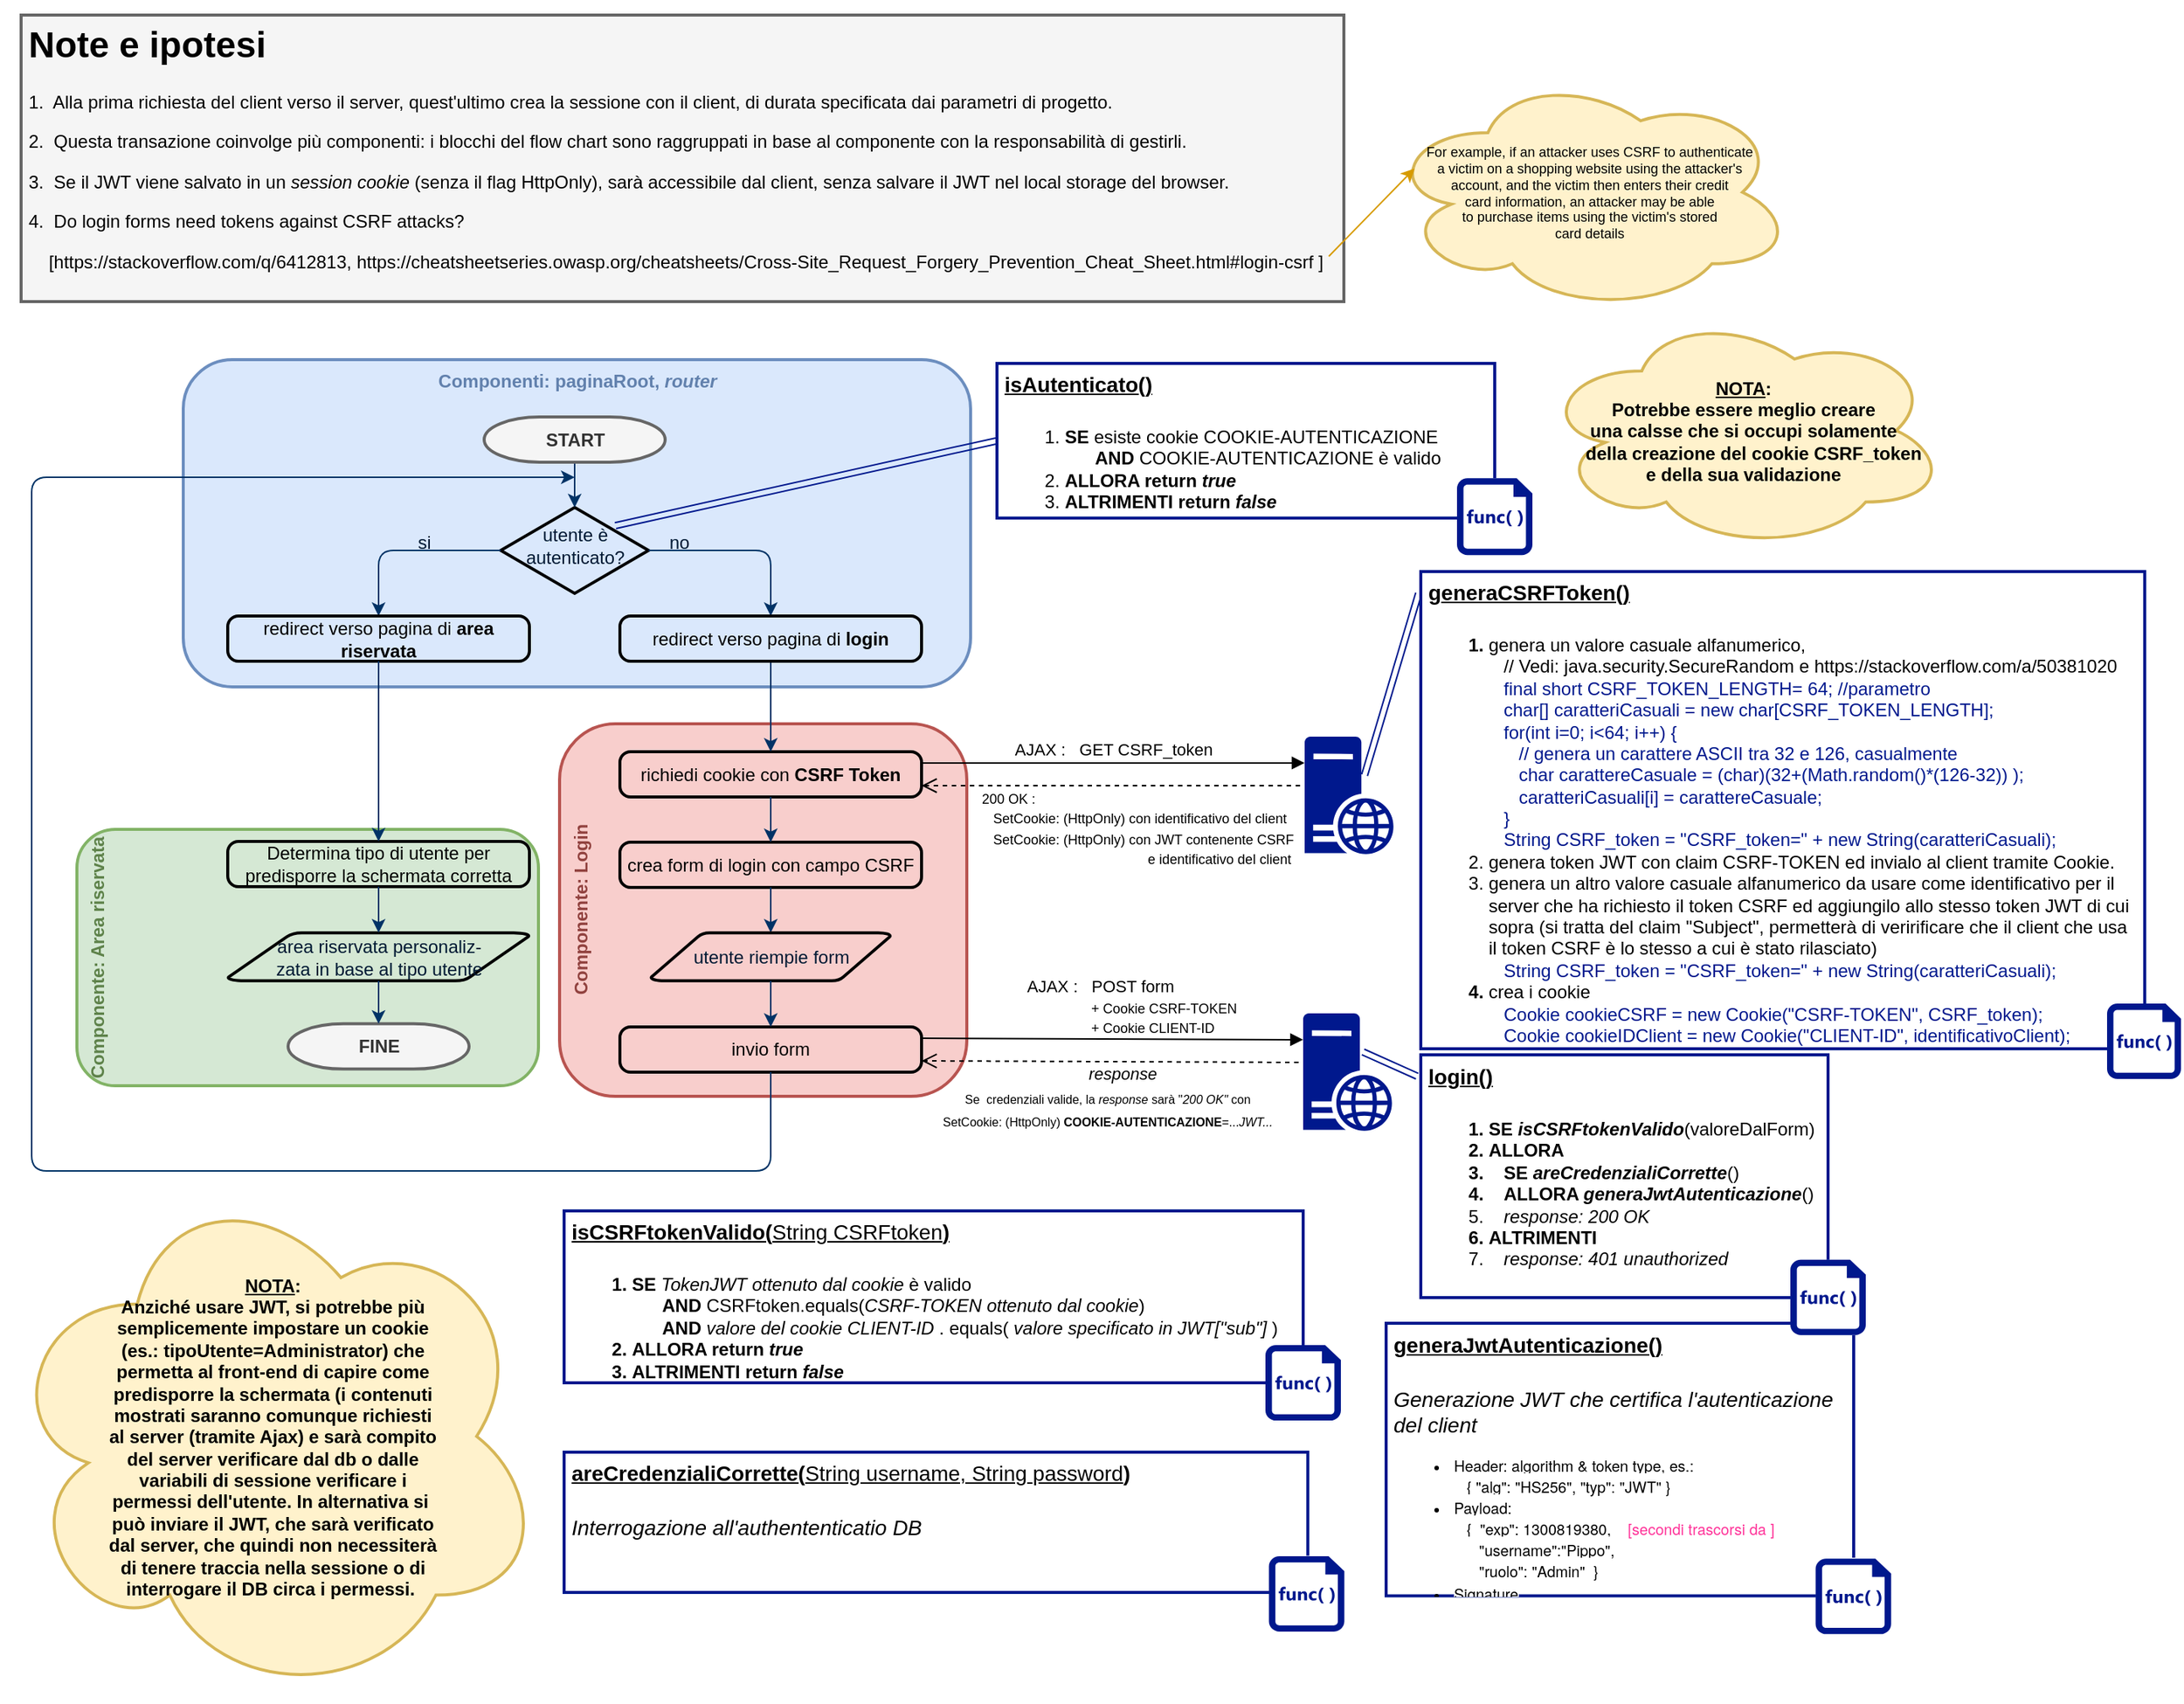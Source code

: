 <mxfile version="11.3.0" type="device" pages="1"><diagram id="6a731a19-8d31-9384-78a2-239565b7b9f0" name="Page-1"><mxGraphModel dx="1656" dy="951" grid="1" gridSize="10" guides="1" tooltips="1" connect="1" arrows="1" fold="1" page="1" pageScale="1" pageWidth="1169" pageHeight="827" background="#ffffff" math="0" shadow="0"><root><mxCell id="0"/><mxCell id="1" parent="0"/><mxCell id="oleyeUPzkzpeR8vLhJTs-179" value="&lt;b&gt;&lt;font color=&quot;#91423f&quot;&gt;Componente: Login&lt;/font&gt;&lt;/b&gt;" style="rounded=1;whiteSpace=wrap;html=1;shadow=0;strokeColor=#b85450;strokeWidth=2;fillColor=#f8cecc;align=center;horizontal=0;verticalAlign=top;" parent="1" vertex="1"><mxGeometry x="400" y="480" width="270" height="247" as="geometry"/></mxCell><mxCell id="oleyeUPzkzpeR8vLhJTs-168" value="&lt;b&gt;&lt;font color=&quot;#6281ad&quot;&gt;Componenti: paginaRoot,&amp;nbsp;&lt;i&gt;router&lt;/i&gt;&lt;/font&gt;&lt;/b&gt;" style="rounded=1;whiteSpace=wrap;html=1;shadow=0;strokeColor=#6c8ebf;strokeWidth=2;fillColor=#dae8fc;align=center;horizontal=0;verticalAlign=top;rotation=90;" parent="1" vertex="1"><mxGeometry x="303" y="86" width="217" height="522" as="geometry"/></mxCell><mxCell id="oleyeUPzkzpeR8vLhJTs-55" value="utente è&lt;br&gt;autenticato?" style="shape=mxgraph.flowchart.decision;fillColor=none;strokeColor=#000000;strokeWidth=2;gradientColor=none;gradientDirection=north;fontColor=#001933;fontStyle=0;html=1;verticalAlign=middle;spacing=0;spacingTop=-7;" parent="1" vertex="1"><mxGeometry x="361" y="336.5" width="98" height="57" as="geometry"/></mxCell><mxCell id="oleyeUPzkzpeR8vLhJTs-171" style="fontColor=#001933;fontStyle=1;strokeColor=#003366;strokeWidth=1;html=1;exitX=0.5;exitY=1;exitDx=0;exitDy=0;exitPerimeter=0;entryX=0.5;entryY=0;entryDx=0;entryDy=0;entryPerimeter=0;" parent="1" source="2" target="oleyeUPzkzpeR8vLhJTs-55" edge="1"><mxGeometry relative="1" as="geometry"><mxPoint x="550" y="478.5" as="sourcePoint"/><mxPoint x="550" y="508.5" as="targetPoint"/></mxGeometry></mxCell><mxCell id="oleyeUPzkzpeR8vLhJTs-167" value="&lt;b&gt;&lt;font color=&quot;#5e824a&quot;&gt;Componente: Area riservata&lt;/font&gt;&lt;/b&gt;" style="rounded=1;whiteSpace=wrap;html=1;shadow=0;strokeColor=#82b366;strokeWidth=2;fillColor=#d5e8d4;align=center;horizontal=0;verticalAlign=top;" parent="1" vertex="1"><mxGeometry x="80" y="550" width="306" height="170" as="geometry"/></mxCell><mxCell id="2" value="&lt;b&gt;START&lt;/b&gt;" style="shape=mxgraph.flowchart.terminator;fillColor=#f5f5f5;strokeColor=#666666;strokeWidth=2;gradientDirection=north;fontStyle=0;html=1;fontColor=#333333;" parent="1" vertex="1"><mxGeometry x="350" y="276.5" width="120" height="30" as="geometry"/></mxCell><mxCell id="14" value="no" style="text;fontColor=#001933;fontStyle=0;html=1;strokeColor=none;gradientColor=none;fillColor=none;strokeWidth=2;align=center;" parent="1" vertex="1"><mxGeometry x="459" y="345.5" width="40" height="26" as="geometry"/></mxCell><mxCell id="oleyeUPzkzpeR8vLhJTs-66" value="" style="group" parent="1" vertex="1" connectable="0"><mxGeometry x="690" y="241" width="335" height="129" as="geometry"/></mxCell><mxCell id="oleyeUPzkzpeR8vLhJTs-59" value="&lt;h1&gt;&lt;font style=&quot;font-size: 14px&quot;&gt;&lt;u&gt;isAutenticato()&lt;/u&gt;&lt;/font&gt;&lt;/h1&gt;&lt;p&gt;&lt;/p&gt;&lt;ol&gt;&lt;li&gt;&lt;b&gt;SE&lt;/b&gt; esiste cookie COOKIE-AUTENTICAZIONE&lt;br&gt;&amp;nbsp; &amp;nbsp; &amp;nbsp; &lt;b&gt;AND &lt;/b&gt;COOKIE-AUTENTICAZIONE è valido&lt;/li&gt;&lt;li&gt;&lt;b&gt;ALLORA return &lt;i&gt;true&lt;/i&gt;&lt;/b&gt;&lt;/li&gt;&lt;li&gt;&lt;b&gt;ALTRIMENTI return &lt;i&gt;false&lt;/i&gt;&lt;/b&gt;&lt;/li&gt;&lt;/ol&gt;&lt;p&gt;&lt;/p&gt;" style="text;html=1;spacing=5;spacingTop=-29;whiteSpace=wrap;overflow=hidden;rounded=0;strokeColor=#00188D;fillColor=none;strokeWidth=2;" parent="oleyeUPzkzpeR8vLhJTs-66" vertex="1"><mxGeometry width="330" height="102.566" as="geometry"/></mxCell><mxCell id="oleyeUPzkzpeR8vLhJTs-65" value="" style="group;aspect=fixed;" parent="oleyeUPzkzpeR8vLhJTs-66" vertex="1" connectable="0"><mxGeometry x="305.0" y="76.131" width="50" height="50" as="geometry"/></mxCell><mxCell id="oleyeUPzkzpeR8vLhJTs-62" value="" style="whiteSpace=wrap;html=1;aspect=fixed;shadow=0;fillColor=#ffffff;strokeColor=none;" parent="oleyeUPzkzpeR8vLhJTs-65" vertex="1"><mxGeometry width="50" height="50" as="geometry"/></mxCell><mxCell id="oleyeUPzkzpeR8vLhJTs-61" value="" style="aspect=fixed;pointerEvents=1;shadow=0;dashed=0;html=1;strokeColor=none;labelPosition=center;verticalLabelPosition=bottom;verticalAlign=top;align=center;fillColor=#00188D;shape=mxgraph.mscae.enterprise.code_file" parent="oleyeUPzkzpeR8vLhJTs-65" vertex="1"><mxGeometry width="50" height="51.02" as="geometry"/></mxCell><mxCell id="oleyeUPzkzpeR8vLhJTs-68" value="&lt;span style=&quot;white-space: normal&quot;&gt;crea form di login con campo CSRF&lt;/span&gt;" style="rounded=1;whiteSpace=wrap;html=1;absoluteArcSize=1;arcSize=14;strokeWidth=2;shadow=0;fillColor=none;gradientColor=none;" parent="1" vertex="1"><mxGeometry x="440" y="558.5" width="200" height="30" as="geometry"/></mxCell><mxCell id="oleyeUPzkzpeR8vLhJTs-71" value="" style="aspect=fixed;pointerEvents=1;shadow=0;dashed=0;html=1;strokeColor=none;labelPosition=center;verticalLabelPosition=bottom;verticalAlign=top;align=center;fillColor=#00188D;shape=mxgraph.mscae.enterprise.web_server" parent="1" vertex="1"><mxGeometry x="894" y="488.5" width="59" height="78" as="geometry"/></mxCell><mxCell id="oleyeUPzkzpeR8vLhJTs-72" value="AJAX :&amp;nbsp; &amp;nbsp;GET CSRF_token" style="html=1;verticalAlign=bottom;endArrow=block;entryX=0;entryY=0.224;entryDx=0;entryDy=0;entryPerimeter=0;exitX=1;exitY=0.25;exitDx=0;exitDy=0;" parent="1" source="oleyeUPzkzpeR8vLhJTs-89" target="oleyeUPzkzpeR8vLhJTs-71" edge="1"><mxGeometry width="80" relative="1" as="geometry"><mxPoint x="660" y="506" as="sourcePoint"/><mxPoint x="731" y="498" as="targetPoint"/></mxGeometry></mxCell><mxCell id="oleyeUPzkzpeR8vLhJTs-73" value="&lt;font style=&quot;font-size: 9px&quot;&gt;200 OK :&lt;br&gt;&amp;nbsp; &amp;nbsp;SetCookie: (HttpOnly) con identificativo del client&lt;br&gt;&amp;nbsp; &amp;nbsp;SetCookie: (HttpOnly) con JWT contenente CSRF&lt;br&gt;&amp;nbsp; &amp;nbsp; &amp;nbsp; &amp;nbsp; &amp;nbsp; &amp;nbsp; &amp;nbsp; &amp;nbsp; &amp;nbsp; &amp;nbsp; &amp;nbsp; &amp;nbsp; &amp;nbsp; &amp;nbsp; &amp;nbsp; &amp;nbsp; &amp;nbsp; &amp;nbsp; &amp;nbsp; &amp;nbsp; &amp;nbsp; &amp;nbsp; e identificativo del client&lt;br&gt;&lt;/font&gt;" style="html=1;verticalAlign=bottom;endArrow=open;dashed=1;endSize=8;exitX=-0.051;exitY=0.417;exitDx=0;exitDy=0;exitPerimeter=0;entryX=1;entryY=0.75;entryDx=0;entryDy=0;align=left;" parent="1" source="oleyeUPzkzpeR8vLhJTs-71" target="oleyeUPzkzpeR8vLhJTs-89" edge="1"><mxGeometry x="0.697" y="57" relative="1" as="geometry"><mxPoint x="786" y="565.5" as="sourcePoint"/><mxPoint x="660" y="521" as="targetPoint"/><mxPoint as="offset"/></mxGeometry></mxCell><mxCell id="oleyeUPzkzpeR8vLhJTs-79" value="&lt;h1&gt;&lt;font color=&quot;#000000&quot;&gt;Note e ipotesi&lt;/font&gt;&lt;/h1&gt;&lt;p&gt;&lt;font color=&quot;#000000&quot;&gt;1.&amp;nbsp; Alla prima richiesta del client verso il server, quest'ultimo crea la sessione con il client, di durata specificata dai parametri di progetto.&lt;/font&gt;&lt;/p&gt;&lt;p&gt;&lt;font color=&quot;#000000&quot;&gt;2.&amp;nbsp; Questa transazione coinvolge più componenti: i blocchi del flow chart sono raggruppati in base al componente con la responsabilità di gestirli.&lt;/font&gt;&lt;/p&gt;&lt;p&gt;&lt;font color=&quot;#000000&quot;&gt;3.&amp;nbsp; Se il JWT viene salvato in un &lt;i&gt;session cookie&lt;/i&gt;&amp;nbsp;(senza il flag HttpOnly), sarà accessibile dal client, senza salvare il JWT nel local storage del browser.&lt;/font&gt;&lt;/p&gt;&lt;p&gt;&lt;font color=&quot;#000000&quot;&gt;4.&amp;nbsp; Do login forms need tokens against CSRF attacks?&lt;br&gt;&lt;/font&gt;&lt;/p&gt;&lt;font color=&quot;#000000&quot;&gt;&amp;nbsp; &amp;nbsp; [https://stackoverflow.com/q/6412813,&amp;nbsp;https://cheatsheetseries.owasp.org/cheatsheets/Cross-Site_Request_Forgery_Prevention_Cheat_Sheet.html#login-csrf&amp;nbsp;&lt;/font&gt;&lt;span style=&quot;color: rgb(0 , 0 , 0)&quot;&gt;]&lt;/span&gt;&lt;font color=&quot;#000000&quot;&gt;&lt;br&gt;&lt;/font&gt;&lt;font color=&quot;#000000&quot;&gt;&lt;br&gt;&lt;/font&gt;" style="text;html=1;spacing=5;spacingTop=-20;whiteSpace=wrap;overflow=hidden;rounded=0;shadow=0;strokeColor=#666666;fillColor=#f5f5f5;fontColor=#333333;strokeWidth=2;" parent="1" vertex="1"><mxGeometry x="43" y="10" width="877" height="190" as="geometry"/></mxCell><mxCell id="oleyeUPzkzpeR8vLhJTs-80" value="" style="group" parent="1" vertex="1" connectable="0"><mxGeometry x="971" y="476.5" width="499" height="302" as="geometry"/></mxCell><mxCell id="oleyeUPzkzpeR8vLhJTs-81" value="&lt;h1&gt;&lt;font style=&quot;font-size: 14px&quot;&gt;&lt;u&gt;generaCSRFToken()&lt;/u&gt;&lt;/font&gt;&lt;/h1&gt;&lt;h1&gt;&lt;p style=&quot;font-size: 12px ; font-weight: 400&quot;&gt;&lt;/p&gt;&lt;ol style=&quot;font-size: 12px&quot;&gt;&lt;li&gt;&lt;span style=&quot;font-weight: 400&quot;&gt;genera un valore casuale alfanumerico,&lt;br&gt;&amp;nbsp; &amp;nbsp;// Vedi: java.security.SecureRandom e https://stackoverflow.com/a/50381020&lt;/span&gt;&lt;br&gt;&lt;span style=&quot;font-weight: 400&quot;&gt;&amp;nbsp; &amp;nbsp;&lt;/span&gt;&lt;font color=&quot;#00188d&quot; style=&quot;font-weight: 400&quot;&gt;final short CSRF_TOKEN_LENGTH= 64; //parametro&lt;br&gt;&amp;nbsp; &amp;nbsp;char[] caratteriCasuali = new char[CSRF_TOKEN_LENGTH];&lt;br&gt;&amp;nbsp; &amp;nbsp;for(int i=0; i&amp;lt;64; i++) {&lt;br&gt;&amp;nbsp; &amp;nbsp; &amp;nbsp; // genera un carattere ASCII tra 32 e 126, casualmente&lt;br&gt;&amp;nbsp; &amp;nbsp; &amp;nbsp; char carattereCasuale = (char)(32+(Math.random()*(126-32)) );&lt;br&gt;&amp;nbsp; &amp;nbsp; &amp;nbsp; caratteriCasuali[i] = carattereCasuale;&lt;br&gt;&amp;nbsp; &amp;nbsp;}&lt;br&gt;&amp;nbsp; &amp;nbsp;String CSRF_token = &quot;CSRF_token=&quot; + new String(caratteriCasuali);&lt;/font&gt;&lt;/li&gt;&lt;li style=&quot;font-weight: 400&quot;&gt;genera token JWT con claim CSRF-TOKEN ed invialo al client tramite Cookie.&lt;/li&gt;&lt;li style=&quot;font-weight: 400&quot;&gt;genera un altro valore casuale alfanumerico da usare come identificativo per il server che ha richiesto il token CSRF ed aggiungilo allo stesso token JWT di cui sopra (si tratta del claim &quot;Subject&quot;, permetterà di veririficare che il client che usa il token CSRF è lo stesso a cui è stato rilasciato)&lt;br&gt;&lt;font color=&quot;#00188d&quot;&gt;&amp;nbsp; &amp;nbsp;String CSRF_token = &quot;CSRF_token=&quot; + new String(caratteriCasuali);&lt;br&gt;&lt;/font&gt;&lt;/li&gt;&lt;li&gt;&lt;span style=&quot;font-weight: 400&quot;&gt;crea i cookie&lt;/span&gt;&lt;br&gt;&lt;span style=&quot;font-weight: normal&quot;&gt;&lt;font color=&quot;#00188d&quot;&gt;&amp;nbsp; &amp;nbsp;Cookie cookieCSRF = new Cookie(&quot;CSRF-TOKEN&quot;, CSRF_token);&lt;br&gt;&amp;nbsp; &amp;nbsp;Cookie cookieIDClient = new Cookie(&quot;CLIENT-ID&quot;, identificativoClient);&lt;/font&gt;&lt;/span&gt;&lt;/li&gt;&lt;/ol&gt;&lt;/h1&gt;&lt;p&gt;&lt;/p&gt;" style="text;html=1;spacing=5;spacingTop=-29;whiteSpace=wrap;overflow=hidden;rounded=0;strokeColor=#00188D;fillColor=none;strokeWidth=2;" parent="oleyeUPzkzpeR8vLhJTs-80" vertex="1"><mxGeometry y="-97.458" width="479.943" height="316.438" as="geometry"/></mxCell><mxCell id="oleyeUPzkzpeR8vLhJTs-82" value="" style="group;aspect=fixed;" parent="oleyeUPzkzpeR8vLhJTs-80" vertex="1" connectable="0"><mxGeometry x="455.005" y="189.058" width="49.994" height="49.994" as="geometry"/></mxCell><mxCell id="oleyeUPzkzpeR8vLhJTs-83" value="" style="whiteSpace=wrap;html=1;aspect=fixed;shadow=0;fillColor=#ffffff;strokeColor=none;" parent="oleyeUPzkzpeR8vLhJTs-82" vertex="1"><mxGeometry width="49.994" height="49.994" as="geometry"/></mxCell><mxCell id="oleyeUPzkzpeR8vLhJTs-84" value="" style="aspect=fixed;pointerEvents=1;shadow=0;dashed=0;html=1;strokeColor=none;labelPosition=center;verticalLabelPosition=bottom;verticalAlign=top;align=center;fillColor=#00188D;shape=mxgraph.mscae.enterprise.code_file" parent="oleyeUPzkzpeR8vLhJTs-82" vertex="1"><mxGeometry width="48.994" height="49.994" as="geometry"/></mxCell><mxCell id="oleyeUPzkzpeR8vLhJTs-87" value="" style="shape=link;html=1;exitX=0.673;exitY=0.328;exitDx=0;exitDy=0;exitPerimeter=0;strokeColor=#00188D;entryX=-0.003;entryY=0.046;entryDx=0;entryDy=0;entryPerimeter=0;" parent="1" source="oleyeUPzkzpeR8vLhJTs-71" target="oleyeUPzkzpeR8vLhJTs-81" edge="1"><mxGeometry width="50" height="50" relative="1" as="geometry"><mxPoint x="663" y="341.5" as="sourcePoint"/><mxPoint x="963" y="431.5" as="targetPoint"/></mxGeometry></mxCell><mxCell id="oleyeUPzkzpeR8vLhJTs-88" value="" style="edgeStyle=elbowEdgeStyle;elbow=horizontal;entryX=0.5;entryY=0;exitX=1;exitY=0.5;exitPerimeter=0;fontColor=#001933;fontStyle=1;strokeColor=#003366;strokeWidth=1;html=1;exitDx=0;exitDy=0;entryDx=0;entryDy=0;" parent="1" source="oleyeUPzkzpeR8vLhJTs-55" target="oleyeUPzkzpeR8vLhJTs-67" edge="1"><mxGeometry x="519" y="-118" width="100" height="100" as="geometry"><mxPoint x="507.412" y="271.559" as="sourcePoint"/><mxPoint x="682.706" y="226.853" as="targetPoint"/><Array as="points"><mxPoint x="540" y="356.5"/></Array></mxGeometry></mxCell><mxCell id="oleyeUPzkzpeR8vLhJTs-89" value="richiedi cookie con&amp;nbsp;&lt;b&gt;CSRF Token&lt;/b&gt;" style="rounded=1;whiteSpace=wrap;html=1;absoluteArcSize=1;arcSize=14;strokeWidth=2;shadow=0;fillColor=none;gradientColor=none;" parent="1" vertex="1"><mxGeometry x="440" y="498.5" width="200" height="30" as="geometry"/></mxCell><mxCell id="oleyeUPzkzpeR8vLhJTs-90" style="fontColor=#001933;fontStyle=1;strokeColor=#003366;strokeWidth=1;html=1;exitX=0.5;exitY=1;exitDx=0;exitDy=0;" parent="1" source="oleyeUPzkzpeR8vLhJTs-67" target="oleyeUPzkzpeR8vLhJTs-89" edge="1"><mxGeometry relative="1" as="geometry"><mxPoint x="375" y="626.5" as="sourcePoint"/><mxPoint x="375" y="692.5" as="targetPoint"/></mxGeometry></mxCell><mxCell id="oleyeUPzkzpeR8vLhJTs-91" style="fontColor=#001933;fontStyle=1;strokeColor=#003366;strokeWidth=1;html=1;exitX=0.5;exitY=1;exitDx=0;exitDy=0;entryX=0.5;entryY=0;entryDx=0;entryDy=0;" parent="1" source="oleyeUPzkzpeR8vLhJTs-89" target="oleyeUPzkzpeR8vLhJTs-68" edge="1"><mxGeometry relative="1" as="geometry"><mxPoint x="550" y="478.5" as="sourcePoint"/><mxPoint x="550" y="508.5" as="targetPoint"/></mxGeometry></mxCell><mxCell id="oleyeUPzkzpeR8vLhJTs-94" style="fontColor=#001933;fontStyle=1;strokeColor=#003366;strokeWidth=1;html=1;exitX=0.5;exitY=1;exitDx=0;exitDy=0;entryX=0.5;entryY=0;entryDx=0;entryDy=0;entryPerimeter=0;" parent="1" source="oleyeUPzkzpeR8vLhJTs-68" target="oleyeUPzkzpeR8vLhJTs-95" edge="1"><mxGeometry relative="1" as="geometry"><mxPoint x="550" y="538.5" as="sourcePoint"/><mxPoint x="540" y="623.09" as="targetPoint"/></mxGeometry></mxCell><mxCell id="oleyeUPzkzpeR8vLhJTs-95" value="utente riempie form" style="shape=mxgraph.flowchart.data;fillColor=none;strokeColor=#000000;strokeWidth=2;gradientColor=none;gradientDirection=north;fontColor=#001933;fontStyle=0;html=1;" parent="1" vertex="1"><mxGeometry x="460.5" y="618.5" width="159" height="32" as="geometry"/></mxCell><mxCell id="oleyeUPzkzpeR8vLhJTs-100" value="&lt;span style=&quot;white-space: normal&quot;&gt;invio form&lt;/span&gt;" style="rounded=1;whiteSpace=wrap;html=1;absoluteArcSize=1;arcSize=14;strokeWidth=2;shadow=0;fillColor=none;gradientColor=none;" parent="1" vertex="1"><mxGeometry x="440" y="681" width="200" height="30" as="geometry"/></mxCell><mxCell id="oleyeUPzkzpeR8vLhJTs-101" style="fontColor=#001933;fontStyle=1;strokeColor=#003366;strokeWidth=1;html=1;exitX=0.5;exitY=1;exitDx=0;exitDy=0;exitPerimeter=0;" parent="1" source="oleyeUPzkzpeR8vLhJTs-95" target="oleyeUPzkzpeR8vLhJTs-100" edge="1"><mxGeometry relative="1" as="geometry"><mxPoint x="550" y="661.5" as="sourcePoint"/><mxPoint x="550" y="568.5" as="targetPoint"/></mxGeometry></mxCell><mxCell id="oleyeUPzkzpeR8vLhJTs-102" value="" style="aspect=fixed;pointerEvents=1;shadow=0;dashed=0;html=1;strokeColor=none;labelPosition=center;verticalLabelPosition=bottom;verticalAlign=top;align=center;fillColor=#00188D;shape=mxgraph.mscae.enterprise.web_server" parent="1" vertex="1"><mxGeometry x="893" y="672" width="59" height="78" as="geometry"/></mxCell><mxCell id="oleyeUPzkzpeR8vLhJTs-103" value="AJAX :&amp;nbsp; &amp;nbsp;POST form&lt;br&gt;&lt;font style=&quot;font-size: 9px&quot;&gt;&amp;nbsp; &amp;nbsp; &amp;nbsp; &amp;nbsp; &amp;nbsp; &amp;nbsp; &amp;nbsp; &amp;nbsp; &amp;nbsp;+ Cookie CSRF-TOKEN&lt;br&gt;&amp;nbsp; &amp;nbsp; &amp;nbsp; &amp;nbsp; &amp;nbsp; &amp;nbsp; &amp;nbsp; &amp;nbsp; &amp;nbsp;+ Cookie CLIENT-ID&lt;/font&gt;" style="html=1;verticalAlign=bottom;endArrow=block;entryX=0;entryY=0.224;entryDx=0;entryDy=0;entryPerimeter=0;exitX=1;exitY=0.25;exitDx=0;exitDy=0;align=left;" parent="1" source="oleyeUPzkzpeR8vLhJTs-100" target="oleyeUPzkzpeR8vLhJTs-102" edge="1"><mxGeometry x="-0.462" y="-1" width="80" relative="1" as="geometry"><mxPoint x="650" y="689.5" as="sourcePoint"/><mxPoint x="730" y="681.5" as="targetPoint"/><mxPoint as="offset"/></mxGeometry></mxCell><mxCell id="oleyeUPzkzpeR8vLhJTs-104" value="&lt;i&gt;response&lt;/i&gt;" style="html=1;verticalAlign=bottom;endArrow=open;dashed=1;endSize=8;exitX=-0.051;exitY=0.417;exitDx=0;exitDy=0;exitPerimeter=0;entryX=1;entryY=0.75;entryDx=0;entryDy=0;" parent="1" source="oleyeUPzkzpeR8vLhJTs-102" target="oleyeUPzkzpeR8vLhJTs-100" edge="1"><mxGeometry x="-0.064" y="17" relative="1" as="geometry"><mxPoint x="785" y="749" as="sourcePoint"/><mxPoint x="650" y="704.5" as="targetPoint"/><mxPoint as="offset"/></mxGeometry></mxCell><mxCell id="oleyeUPzkzpeR8vLhJTs-109" value="" style="shape=link;html=1;exitX=0.673;exitY=0.328;exitDx=0;exitDy=0;exitPerimeter=0;strokeColor=#00188D;entryX=-0.009;entryY=0.088;entryDx=0;entryDy=0;entryPerimeter=0;" parent="1" source="oleyeUPzkzpeR8vLhJTs-102" edge="1" target="oleyeUPzkzpeR8vLhJTs-105"><mxGeometry width="50" height="50" relative="1" as="geometry"><mxPoint x="663" y="585" as="sourcePoint"/><mxPoint x="971" y="696.6" as="targetPoint"/></mxGeometry></mxCell><mxCell id="oleyeUPzkzpeR8vLhJTs-130" value="&lt;u&gt;NOTA&lt;/u&gt;:&lt;br&gt;Potrebbe essere meglio creare&lt;br&gt;una calsse che si occupi solamente&lt;br&gt;&amp;nbsp; &amp;nbsp; della creazione del cookie CSRF_token&lt;br&gt;e della sua validazione" style="ellipse;shape=cloud;whiteSpace=wrap;html=1;shadow=0;strokeColor=#d6b656;strokeWidth=2;fillColor=#fff2cc;container=0;fontStyle=1" parent="1" vertex="1"><mxGeometry x="1050" y="206.5" width="270" height="158" as="geometry"><mxRectangle x="1390" y="239" width="260" height="80" as="alternateBounds"/></mxGeometry></mxCell><mxCell id="oleyeUPzkzpeR8vLhJTs-137" value="" style="group" parent="1" vertex="1" connectable="0"><mxGeometry x="988" y="877.5" width="295" height="220" as="geometry"/></mxCell><mxCell id="oleyeUPzkzpeR8vLhJTs-138" value="" style="group" parent="oleyeUPzkzpeR8vLhJTs-137" vertex="1" connectable="0"><mxGeometry width="295" height="220" as="geometry"/></mxCell><mxCell id="oleyeUPzkzpeR8vLhJTs-145" value="" style="group" parent="oleyeUPzkzpeR8vLhJTs-138" vertex="1" connectable="0"><mxGeometry width="295" height="180.774" as="geometry"/></mxCell><mxCell id="oleyeUPzkzpeR8vLhJTs-139" value="&lt;h1&gt;&lt;font style=&quot;font-size: 14px&quot;&gt;&lt;u&gt;generaJwtAutenticazione()&lt;/u&gt;&lt;/font&gt;&lt;/h1&gt;&lt;div&gt;&lt;span style=&quot;font-size: 14px&quot;&gt;&lt;i&gt;Generazione JWT che certifica l'autenticazione&lt;/i&gt;&lt;/span&gt;&lt;/div&gt;&lt;div&gt;&lt;span style=&quot;font-size: 14px&quot;&gt;&lt;i&gt;del client&lt;/i&gt;&lt;/span&gt;&lt;/div&gt;&lt;div style=&quot;font-size: 9px&quot;&gt;&lt;ul style=&quot;font-size: 11px&quot;&gt;&lt;li&gt;&lt;font face=&quot;fakt-web, Helvetica Neue, Helvetica, Arial, sans-serif&quot;&gt;&lt;span style=&quot;background-color: rgb(255 , 255 , 255)&quot;&gt;&lt;span style=&quot;font-size: 10px&quot;&gt;Header: algorithm &amp;amp; token type, es.:&lt;br&gt;&amp;nbsp; &amp;nbsp;{ &quot;alg&quot;: &quot;HS256&quot;, &quot;typ&quot;: &quot;JWT&quot; }&lt;/span&gt;&lt;/span&gt;&lt;/font&gt;&lt;/li&gt;&lt;li&gt;&lt;font face=&quot;fakt-web, Helvetica Neue, Helvetica, Arial, sans-serif&quot;&gt;&lt;span style=&quot;background-color: rgb(255 , 255 , 255)&quot;&gt;&lt;span style=&quot;font-size: 10px&quot;&gt;Payload:&lt;br&gt;&amp;nbsp; &amp;nbsp;{&amp;nbsp; &quot;exp&quot;: 1300819380,&amp;nbsp; &amp;nbsp; &lt;font color=&quot;#ff3399&quot;&gt;[secondi trascorsi da ]&lt;/font&gt;&lt;br&gt;&amp;nbsp; &amp;nbsp; &amp;nbsp; &quot;username&quot;:&quot;Pippo&quot;,&lt;br&gt;&amp;nbsp; &amp;nbsp; &amp;nbsp; &quot;ruolo&quot;: &quot;Admin&quot;&amp;nbsp; }&lt;/span&gt;&lt;/span&gt;&lt;/font&gt;&lt;/li&gt;&lt;li&gt;&lt;font face=&quot;fakt-web, Helvetica Neue, Helvetica, Arial, sans-serif&quot;&gt;&lt;span style=&quot;font-size: 10px ; background-color: rgb(255 , 255 , 255)&quot;&gt;Signature&lt;/span&gt;&lt;/font&gt;&lt;/li&gt;&lt;/ul&gt;&lt;/div&gt;&lt;p&gt;&lt;/p&gt;" style="text;html=1;spacing=5;spacingTop=-29;whiteSpace=wrap;overflow=hidden;rounded=0;strokeColor=#00188D;fillColor=none;strokeWidth=2;" parent="oleyeUPzkzpeR8vLhJTs-145" vertex="1"><mxGeometry x="-40" width="310" height="180.774" as="geometry"/></mxCell><mxCell id="oleyeUPzkzpeR8vLhJTs-142" value="" style="group;aspect=fixed;" parent="oleyeUPzkzpeR8vLhJTs-138" vertex="1" connectable="0"><mxGeometry x="244.945" y="155.507" width="50.055" height="50.055" as="geometry"/></mxCell><mxCell id="oleyeUPzkzpeR8vLhJTs-143" value="" style="whiteSpace=wrap;html=1;aspect=fixed;shadow=0;fillColor=#ffffff;strokeColor=none;" parent="oleyeUPzkzpeR8vLhJTs-142" vertex="1"><mxGeometry width="50.055" height="50.055" as="geometry"/></mxCell><mxCell id="oleyeUPzkzpeR8vLhJTs-144" value="" style="pointerEvents=1;shadow=0;dashed=0;html=1;strokeColor=none;labelPosition=center;verticalLabelPosition=bottom;verticalAlign=top;align=center;fillColor=#00188D;shape=mxgraph.mscae.enterprise.code_file;aspect=fixed;" parent="oleyeUPzkzpeR8vLhJTs-138" vertex="1"><mxGeometry x="244.768" y="156.13" width="50.055" height="50.055" as="geometry"/></mxCell><mxCell id="oleyeUPzkzpeR8vLhJTs-146" value="" style="group" parent="1" vertex="1" connectable="0"><mxGeometry x="971" y="699.5" width="295.022" height="190" as="geometry"/></mxCell><mxCell id="oleyeUPzkzpeR8vLhJTs-111" value="" style="group" parent="oleyeUPzkzpeR8vLhJTs-146" vertex="1" connectable="0"><mxGeometry width="270" height="190" as="geometry"/></mxCell><mxCell id="oleyeUPzkzpeR8vLhJTs-110" value="" style="group" parent="oleyeUPzkzpeR8vLhJTs-111" vertex="1" connectable="0"><mxGeometry width="270" height="170.378" as="geometry"/></mxCell><mxCell id="oleyeUPzkzpeR8vLhJTs-105" value="&lt;h1&gt;&lt;font style=&quot;font-size: 14px&quot;&gt;&lt;u&gt;login()&lt;/u&gt;&lt;/font&gt;&lt;/h1&gt;&lt;h1&gt;&lt;p style=&quot;font-size: 12px ; font-weight: 400&quot;&gt;&lt;/p&gt;&lt;ol style=&quot;font-size: 12px&quot;&gt;&lt;li&gt;SE &lt;i&gt;isCSRFtokenValido&lt;/i&gt;&lt;span style=&quot;font-weight: 400&quot;&gt;(valoreDalForm)&lt;/span&gt;&lt;/li&gt;&lt;li&gt;ALLORA&lt;/li&gt;&lt;li&gt;&lt;span style=&quot;font-weight: 400&quot;&gt;&amp;nbsp; &amp;nbsp;&lt;/span&gt;SE &lt;i&gt;areCredenzialiCorrette&lt;/i&gt;&lt;span style=&quot;font-weight: 400&quot;&gt;()&lt;/span&gt;&lt;/li&gt;&lt;li&gt;&lt;span style=&quot;font-weight: 400&quot;&gt;&amp;nbsp; &amp;nbsp;&lt;/span&gt;ALLORA &lt;i&gt;generaJwtAutenticazione&lt;/i&gt;&lt;span style=&quot;font-weight: 400&quot;&gt;()&lt;/span&gt;&lt;/li&gt;&lt;li style=&quot;font-weight: 400&quot;&gt;&amp;nbsp; &amp;nbsp;&lt;i&gt;response: 200 OK&lt;/i&gt;&lt;/li&gt;&lt;li&gt;ALTRIMENTI&lt;/li&gt;&lt;li style=&quot;font-weight: 400&quot;&gt;&amp;nbsp; &amp;nbsp;&lt;i&gt;response: 401 unauthorized&lt;/i&gt;&lt;/li&gt;&lt;/ol&gt;&lt;/h1&gt;&lt;p&gt;&lt;/p&gt;" style="text;html=1;spacing=5;spacingTop=-29;whiteSpace=wrap;overflow=hidden;rounded=0;strokeColor=#00188D;fillColor=none;strokeWidth=2;" parent="oleyeUPzkzpeR8vLhJTs-110" vertex="1"><mxGeometry width="270" height="161" as="geometry"/></mxCell><mxCell id="oleyeUPzkzpeR8vLhJTs-106" value="" style="group;aspect=fixed;" parent="oleyeUPzkzpeR8vLhJTs-146" vertex="1" connectable="0"><mxGeometry x="245.022" y="135.889" width="50" height="50" as="geometry"/></mxCell><mxCell id="oleyeUPzkzpeR8vLhJTs-107" value="" style="whiteSpace=wrap;html=1;aspect=fixed;shadow=0;fillColor=#ffffff;strokeColor=none;" parent="oleyeUPzkzpeR8vLhJTs-106" vertex="1"><mxGeometry width="50" height="50" as="geometry"/></mxCell><mxCell id="oleyeUPzkzpeR8vLhJTs-108" value="" style="pointerEvents=1;shadow=0;dashed=0;html=1;strokeColor=none;labelPosition=center;verticalLabelPosition=bottom;verticalAlign=top;align=center;fillColor=#00188D;shape=mxgraph.mscae.enterprise.code_file;aspect=fixed;" parent="oleyeUPzkzpeR8vLhJTs-146" vertex="1"><mxGeometry x="245.022" y="135.889" width="50" height="50" as="geometry"/></mxCell><mxCell id="oleyeUPzkzpeR8vLhJTs-147" value="" style="group" parent="1" vertex="1" connectable="0"><mxGeometry x="403" y="963" width="537" height="120" as="geometry"/></mxCell><mxCell id="oleyeUPzkzpeR8vLhJTs-124" value="" style="group" parent="oleyeUPzkzpeR8vLhJTs-147" vertex="1" connectable="0"><mxGeometry width="537" height="120" as="geometry"/></mxCell><mxCell id="oleyeUPzkzpeR8vLhJTs-125" value="" style="group" parent="oleyeUPzkzpeR8vLhJTs-124" vertex="1" connectable="0"><mxGeometry width="537" height="120" as="geometry"/></mxCell><mxCell id="oleyeUPzkzpeR8vLhJTs-126" value="&lt;h1&gt;&lt;font style=&quot;font-size: 14px&quot;&gt;&lt;u&gt;areCredenzialiCorrette(&lt;span style=&quot;font-weight: normal&quot;&gt;String username, String password&lt;/span&gt;)&lt;/u&gt;&lt;/font&gt;&lt;/h1&gt;&lt;div&gt;&lt;span style=&quot;font-size: 14px&quot;&gt;&lt;i&gt;Interrogazione all'authententicatio DB&lt;/i&gt;&lt;/span&gt;&lt;/div&gt;&lt;p&gt;&lt;/p&gt;" style="text;html=1;spacing=5;spacingTop=-29;whiteSpace=wrap;overflow=hidden;rounded=0;strokeColor=#00188D;fillColor=none;strokeWidth=2;" parent="oleyeUPzkzpeR8vLhJTs-125" vertex="1"><mxGeometry width="493.104" height="93.023" as="geometry"/></mxCell><mxCell id="oleyeUPzkzpeR8vLhJTs-127" value="" style="group;aspect=fixed;" parent="oleyeUPzkzpeR8vLhJTs-125" vertex="1" connectable="0"><mxGeometry x="467.476" y="68.672" width="50" height="50" as="geometry"/></mxCell><mxCell id="oleyeUPzkzpeR8vLhJTs-128" value="" style="whiteSpace=wrap;html=1;aspect=fixed;shadow=0;fillColor=#ffffff;strokeColor=none;" parent="oleyeUPzkzpeR8vLhJTs-127" vertex="1"><mxGeometry width="50" height="50" as="geometry"/></mxCell><mxCell id="oleyeUPzkzpeR8vLhJTs-129" value="" style="pointerEvents=1;shadow=0;dashed=0;html=1;strokeColor=none;labelPosition=center;verticalLabelPosition=bottom;verticalAlign=top;align=center;fillColor=#00188D;shape=mxgraph.mscae.enterprise.code_file;aspect=fixed;" parent="oleyeUPzkzpeR8vLhJTs-125" vertex="1"><mxGeometry x="467.293" y="69" width="50" height="50" as="geometry"/></mxCell><mxCell id="oleyeUPzkzpeR8vLhJTs-148" value="" style="group" parent="1" vertex="1" connectable="0"><mxGeometry x="403" y="803" width="520" height="147" as="geometry"/></mxCell><mxCell id="oleyeUPzkzpeR8vLhJTs-118" value="" style="group" parent="oleyeUPzkzpeR8vLhJTs-148" vertex="1" connectable="0"><mxGeometry width="520" height="147" as="geometry"/></mxCell><mxCell id="oleyeUPzkzpeR8vLhJTs-119" value="" style="group" parent="oleyeUPzkzpeR8vLhJTs-118" vertex="1" connectable="0"><mxGeometry width="520" height="147" as="geometry"/></mxCell><mxCell id="oleyeUPzkzpeR8vLhJTs-120" value="&lt;h1&gt;&lt;font style=&quot;font-size: 14px&quot;&gt;&lt;u&gt;isCSRFtokenValido(&lt;span style=&quot;font-weight: normal&quot;&gt;String CSRFtoken&lt;/span&gt;)&lt;/u&gt;&lt;/font&gt;&lt;/h1&gt;&lt;h1&gt;&lt;p style=&quot;font-size: 12px ; font-weight: 400&quot;&gt;&lt;/p&gt;&lt;ol style=&quot;font-size: 12px&quot;&gt;&lt;li&gt;SE &lt;span style=&quot;font-weight: normal&quot;&gt;&lt;i&gt;TokenJWT ottenuto dal cookie&lt;/i&gt; è valido&lt;br&gt;&lt;/span&gt;&lt;span style=&quot;font-weight: normal&quot;&gt;&amp;nbsp; &amp;nbsp; &amp;nbsp; &lt;/span&gt;AND&amp;nbsp;&lt;span style=&quot;font-weight: normal&quot;&gt;CSRFtoken.equals(&lt;i&gt;CSRF-TOKEN ottenuto dal cookie&lt;/i&gt;)&lt;br&gt;&amp;nbsp; &amp;nbsp; &amp;nbsp; &lt;/span&gt;AND &lt;span style=&quot;font-weight: normal&quot;&gt;&lt;i&gt;valore del cookie CLIENT-ID&lt;/i&gt;&amp;nbsp;. equals( &lt;i&gt;valore specificato in JWT[&quot;sub&quot;]&lt;/i&gt;&amp;nbsp;)&lt;/span&gt;&lt;/li&gt;&lt;li&gt;ALLORA return &lt;i&gt;true&lt;/i&gt;&lt;/li&gt;&lt;li&gt;ALTRIMENTI return &lt;i&gt;false&lt;/i&gt;&lt;/li&gt;&lt;/ol&gt;&lt;/h1&gt;&lt;p&gt;&lt;/p&gt;" style="text;html=1;spacing=5;spacingTop=-29;whiteSpace=wrap;overflow=hidden;rounded=0;strokeColor=#00188D;fillColor=none;strokeWidth=2;" parent="oleyeUPzkzpeR8vLhJTs-119" vertex="1"><mxGeometry width="490" height="114" as="geometry"/></mxCell><mxCell id="oleyeUPzkzpeR8vLhJTs-122" value="" style="whiteSpace=wrap;html=1;aspect=fixed;shadow=0;fillColor=#ffffff;strokeColor=none;" parent="oleyeUPzkzpeR8vLhJTs-119" vertex="1"><mxGeometry x="465.177" y="89.124" width="50" height="50" as="geometry"/></mxCell><mxCell id="oleyeUPzkzpeR8vLhJTs-123" value="" style="pointerEvents=1;shadow=0;dashed=0;html=1;strokeColor=none;labelPosition=center;verticalLabelPosition=bottom;verticalAlign=top;align=center;fillColor=#00188D;shape=mxgraph.mscae.enterprise.code_file;aspect=fixed;" parent="oleyeUPzkzpeR8vLhJTs-119" vertex="1"><mxGeometry x="465" y="89.025" width="50" height="50" as="geometry"/></mxCell><mxCell id="oleyeUPzkzpeR8vLhJTs-151" value="" style="endArrow=classic;html=1;strokeColor=#003366;exitX=0.5;exitY=1;exitDx=0;exitDy=0;edgeStyle=orthogonalEdgeStyle;" parent="1" source="oleyeUPzkzpeR8vLhJTs-100" edge="1"><mxGeometry width="50" height="50" relative="1" as="geometry"><mxPoint x="470" y="786.5" as="sourcePoint"/><mxPoint x="410" y="316.5" as="targetPoint"/><Array as="points"><mxPoint x="540" y="776.5"/><mxPoint x="50" y="776.5"/><mxPoint x="50" y="316.5"/></Array></mxGeometry></mxCell><mxCell id="oleyeUPzkzpeR8vLhJTs-152" value="Determina tipo di utente per predisporre la schermata corretta" style="rounded=1;whiteSpace=wrap;html=1;absoluteArcSize=1;arcSize=14;strokeWidth=2;shadow=0;fillColor=none;gradientColor=none;" parent="1" vertex="1"><mxGeometry x="180" y="558" width="200" height="30" as="geometry"/></mxCell><mxCell id="oleyeUPzkzpeR8vLhJTs-155" value="" style="edgeStyle=elbowEdgeStyle;elbow=horizontal;exitX=0;exitY=0.5;exitPerimeter=0;fontColor=#001933;fontStyle=1;strokeColor=#003366;strokeWidth=1;html=1;exitDx=0;exitDy=0;" parent="1" source="oleyeUPzkzpeR8vLhJTs-55" target="oleyeUPzkzpeR8vLhJTs-175" edge="1"><mxGeometry x="529" y="-108" width="100" height="100" as="geometry"><mxPoint x="468.706" y="375.559" as="sourcePoint"/><mxPoint x="549.882" y="403.794" as="targetPoint"/><Array as="points"><mxPoint x="280" y="365.5"/></Array></mxGeometry></mxCell><mxCell id="oleyeUPzkzpeR8vLhJTs-156" value="&lt;u&gt;NOTA&lt;/u&gt;:&lt;br&gt;Anziché usare JWT, si potrebbe più&lt;br&gt;semplicemente impostare un cookie&lt;br&gt;(es.: tipoUtente=Administrator) che&lt;br&gt;permetta al front-end di capire come&lt;br&gt;predisporre la schermata (i contenuti&lt;br&gt;mostrati saranno comunque richiesti&lt;br&gt;al server (tramite Ajax) e sarà compito&lt;br&gt;del server verificare dal db o dalle&lt;br&gt;variabili di sessione verificare i&lt;br&gt;permessi dell'utente. In alternativa si&amp;nbsp;&lt;br&gt;può inviare il JWT, che sarà verificato&lt;br&gt;dal server, che quindi non necessiterà&lt;br&gt;di tenere traccia nella sessione o di&lt;br&gt;interrogare il DB circa i permessi.&amp;nbsp;" style="ellipse;shape=cloud;whiteSpace=wrap;html=1;shadow=0;strokeColor=#d6b656;strokeWidth=2;fillColor=#fff2cc;container=0;fontStyle=1" parent="1" vertex="1"><mxGeometry x="30" y="777" width="360" height="351" as="geometry"><mxRectangle x="1390" y="239" width="260" height="80" as="alternateBounds"/></mxGeometry></mxCell><mxCell id="oleyeUPzkzpeR8vLhJTs-159" value="" style="shape=link;html=1;exitX=0.776;exitY=0.211;exitDx=0;exitDy=0;exitPerimeter=0;strokeColor=#00188D;entryX=0;entryY=0.5;entryDx=0;entryDy=0;" parent="1" source="oleyeUPzkzpeR8vLhJTs-55" target="oleyeUPzkzpeR8vLhJTs-59" edge="1"><mxGeometry width="50" height="50" relative="1" as="geometry"><mxPoint x="540.207" y="337.084" as="sourcePoint"/><mxPoint x="578.5" y="336.1" as="targetPoint"/></mxGeometry></mxCell><mxCell id="oleyeUPzkzpeR8vLhJTs-161" value="area riservata personaliz-&lt;br&gt;zata in base al tipo utente" style="shape=mxgraph.flowchart.data;fillColor=none;strokeColor=#000000;strokeWidth=2;gradientColor=none;gradientDirection=north;fontColor=#001933;fontStyle=0;html=1;" parent="1" vertex="1"><mxGeometry x="180" y="618.5" width="200" height="32" as="geometry"/></mxCell><mxCell id="oleyeUPzkzpeR8vLhJTs-162" style="fontColor=#001933;fontStyle=1;strokeColor=#003366;strokeWidth=1;html=1;entryX=0.5;entryY=0;entryDx=0;entryDy=0;entryPerimeter=0;exitX=0.5;exitY=1;exitDx=0;exitDy=0;" parent="1" source="oleyeUPzkzpeR8vLhJTs-152" target="oleyeUPzkzpeR8vLhJTs-161" edge="1"><mxGeometry relative="1" as="geometry"><mxPoint x="290" y="592" as="sourcePoint"/><mxPoint x="310" y="612" as="targetPoint"/></mxGeometry></mxCell><mxCell id="oleyeUPzkzpeR8vLhJTs-163" value="&lt;b&gt;FINE&lt;/b&gt;" style="shape=mxgraph.flowchart.terminator;fillColor=#f5f5f5;strokeColor=#666666;strokeWidth=2;gradientDirection=north;fontStyle=0;html=1;fontColor=#333333;" parent="1" vertex="1"><mxGeometry x="220" y="678.929" width="120" height="30" as="geometry"/></mxCell><mxCell id="oleyeUPzkzpeR8vLhJTs-164" style="fontColor=#001933;fontStyle=1;strokeColor=#003366;strokeWidth=1;html=1;exitX=0.5;exitY=1;exitDx=0;exitDy=0;exitPerimeter=0;" parent="1" source="oleyeUPzkzpeR8vLhJTs-161" target="oleyeUPzkzpeR8vLhJTs-163" edge="1"><mxGeometry relative="1" as="geometry"><mxPoint x="290" y="598" as="sourcePoint"/><mxPoint x="290" y="628" as="targetPoint"/></mxGeometry></mxCell><mxCell id="oleyeUPzkzpeR8vLhJTs-172" value="si" style="text;fontColor=#001933;fontStyle=0;html=1;strokeColor=none;gradientColor=none;fillColor=none;strokeWidth=2;align=center;" parent="1" vertex="1"><mxGeometry x="290" y="345.5" width="40" height="26" as="geometry"/></mxCell><mxCell id="oleyeUPzkzpeR8vLhJTs-175" value="&lt;span style=&quot;white-space: normal&quot;&gt;redirect verso pagina di&amp;nbsp;&lt;/span&gt;&lt;b style=&quot;white-space: normal&quot;&gt;area riservata&lt;/b&gt;" style="rounded=1;whiteSpace=wrap;html=1;absoluteArcSize=1;arcSize=14;strokeWidth=2;shadow=0;fillColor=none;gradientColor=none;" parent="1" vertex="1"><mxGeometry x="180" y="408.5" width="200" height="30" as="geometry"/></mxCell><mxCell id="oleyeUPzkzpeR8vLhJTs-177" style="fontColor=#001933;fontStyle=1;strokeColor=#003366;strokeWidth=1;html=1;exitX=0.5;exitY=1;exitDx=0;exitDy=0;entryX=0.5;entryY=0;entryDx=0;entryDy=0;" parent="1" source="oleyeUPzkzpeR8vLhJTs-175" target="oleyeUPzkzpeR8vLhJTs-152" edge="1"><mxGeometry relative="1" as="geometry"><mxPoint x="290" y="660" as="sourcePoint"/><mxPoint x="290" y="688.929" as="targetPoint"/></mxGeometry></mxCell><mxCell id="WoFq_xqnZMYkcSdgtEF3-14" value="&lt;div style=&quot;font-size: 9px&quot;&gt;&lt;span style=&quot;font-weight: normal&quot;&gt;&lt;font style=&quot;font-size: 9px&quot;&gt;For example, if an attacker uses CSRF to authenticate&lt;/font&gt;&lt;/span&gt;&lt;/div&gt;&lt;div style=&quot;font-size: 9px&quot;&gt;&lt;span style=&quot;font-weight: normal&quot;&gt;&lt;font style=&quot;font-size: 9px&quot;&gt;a victim on a shopping website using the attacker's&lt;/font&gt;&lt;/span&gt;&lt;/div&gt;&lt;div style=&quot;font-size: 9px&quot;&gt;&lt;span style=&quot;font-weight: normal&quot;&gt;&lt;font style=&quot;font-size: 9px&quot;&gt;account, and&amp;nbsp;&lt;/font&gt;&lt;/span&gt;&lt;span style=&quot;font-weight: normal&quot;&gt;the victim then enters their credit&lt;/span&gt;&lt;/div&gt;&lt;div style=&quot;font-size: 9px&quot;&gt;&lt;span style=&quot;font-weight: normal&quot;&gt;card information, an attacker may be able&lt;/span&gt;&lt;/div&gt;&lt;div style=&quot;font-size: 9px&quot;&gt;&lt;span style=&quot;font-weight: normal&quot;&gt;to purchase items using the victim's stored&lt;/span&gt;&lt;/div&gt;&lt;div style=&quot;font-size: 9px&quot;&gt;&lt;span style=&quot;font-weight: normal&quot;&gt;&lt;font style=&quot;font-size: 9px&quot;&gt;card details&lt;/font&gt;&lt;/span&gt;&lt;/div&gt;" style="ellipse;shape=cloud;whiteSpace=wrap;html=1;shadow=0;strokeColor=#d6b656;strokeWidth=2;fillColor=#fff2cc;container=0;fontStyle=1" vertex="1" parent="1"><mxGeometry x="948" y="48.5" width="270" height="158" as="geometry"><mxRectangle x="1390" y="239" width="260" height="80" as="alternateBounds"/></mxGeometry></mxCell><mxCell id="WoFq_xqnZMYkcSdgtEF3-15" value="" style="endArrow=classic;html=1;entryX=0.07;entryY=0.4;entryDx=0;entryDy=0;entryPerimeter=0;fillColor=#ffe6cc;strokeColor=#d79b00;" edge="1" parent="1" target="WoFq_xqnZMYkcSdgtEF3-14"><mxGeometry width="50" height="50" relative="1" as="geometry"><mxPoint x="910" y="170" as="sourcePoint"/><mxPoint x="950" y="140" as="targetPoint"/></mxGeometry></mxCell><mxCell id="WoFq_xqnZMYkcSdgtEF3-16" value="&lt;font style=&quot;font-size: 8px ; line-height: 90%&quot;&gt;Se&amp;nbsp;&lt;i&gt;&amp;nbsp;&lt;/i&gt;credenziali valide, la &lt;i&gt;response&lt;/i&gt;&amp;nbsp;sarà &quot;&lt;i&gt;200 OK&quot;&lt;/i&gt;&amp;nbsp;con SetCookie: (HttpOnly)&amp;nbsp;&lt;b&gt;COOKIE-AUTENTICAZIONE&lt;/b&gt;=...&lt;i&gt;JWT...&lt;/i&gt;&lt;/font&gt;" style="rounded=1;whiteSpace=wrap;html=1;fillColor=none;strokeColor=none;" vertex="1" parent="1"><mxGeometry x="650" y="719" width="227" height="31" as="geometry"/></mxCell><mxCell id="oleyeUPzkzpeR8vLhJTs-67" value="redirect verso pagina di&amp;nbsp;&lt;b&gt;login&lt;/b&gt;" style="rounded=1;whiteSpace=wrap;html=1;absoluteArcSize=1;arcSize=14;strokeWidth=2;shadow=0;fillColor=none;gradientColor=none;" parent="1" vertex="1"><mxGeometry x="440" y="408.5" width="200" height="30" as="geometry"/></mxCell></root></mxGraphModel></diagram></mxfile>